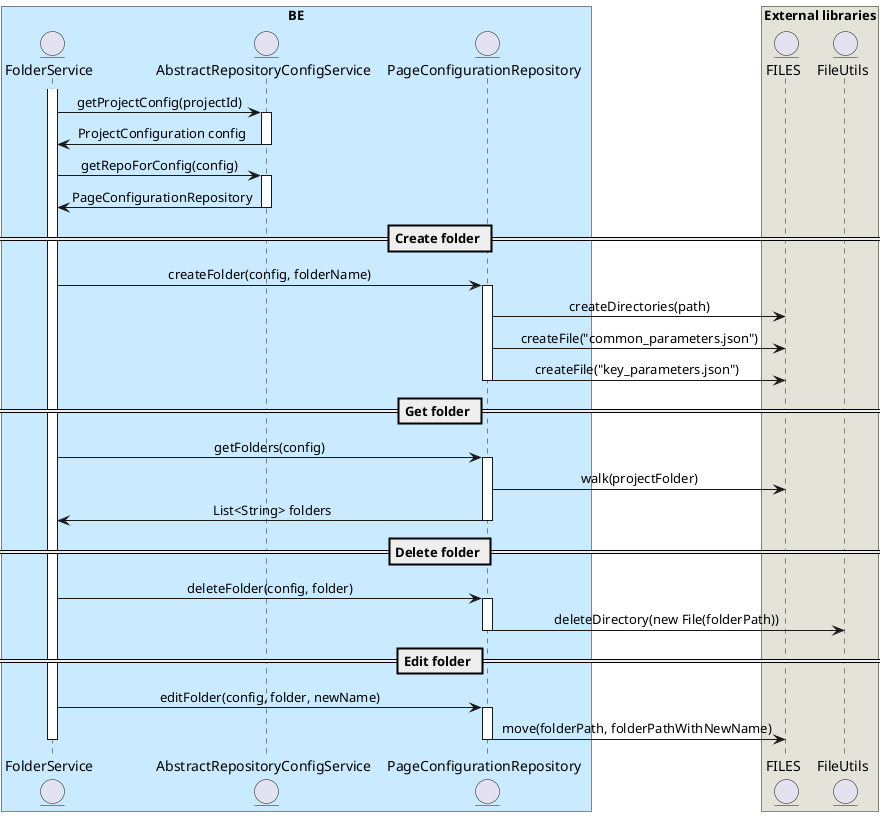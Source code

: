 @startuml

skinparam sequenceMessageAlign center

box "BE" #caeaff
    entity FolderService
    entity AbstractRepositoryConfigService
    entity PageConfigurationRepository

end box
box "External libraries" #E3E3D9
    entity FILES
    entity FileUtils

end box

activate FolderService

FolderService -> AbstractRepositoryConfigService : getProjectConfig(projectId)
    activate AbstractRepositoryConfigService
        AbstractRepositoryConfigService -> FolderService : ProjectConfiguration config
    deactivate AbstractRepositoryConfigService
FolderService -> AbstractRepositoryConfigService : getRepoForConfig(config)
    activate AbstractRepositoryConfigService
        AbstractRepositoryConfigService -> FolderService : PageConfigurationRepository
    deactivate AbstractRepositoryConfigService
    == Create folder ==
FolderService -> PageConfigurationRepository : createFolder(config, folderName)
    activate PageConfigurationRepository
        PageConfigurationRepository -> FILES: createDirectories(path)
        PageConfigurationRepository -> FILES: createFile("common_parameters.json")
        PageConfigurationRepository -> FILES: createFile("key_parameters.json")
    deactivate PageConfigurationRepository
== Get folder ==
FolderService -> PageConfigurationRepository : getFolders(config)
    activate PageConfigurationRepository
        PageConfigurationRepository -> FILES: walk(projectFolder)
        PageConfigurationRepository -> FolderService: List<String> folders
    deactivate PageConfigurationRepository
== Delete folder ==
FolderService -> PageConfigurationRepository : deleteFolder(config, folder)
activate PageConfigurationRepository
        PageConfigurationRepository -> FileUtils :deleteDirectory(new File(folderPath))
        deactivate PageConfigurationRepository
== Edit folder ==
FolderService -> PageConfigurationRepository : editFolder(config, folder, newName)
    activate PageConfigurationRepository
        PageConfigurationRepository -> FILES: move(folderPath, folderPathWithNewName)
    deactivate PageConfigurationRepository




deactivate FolderService

@enduml

